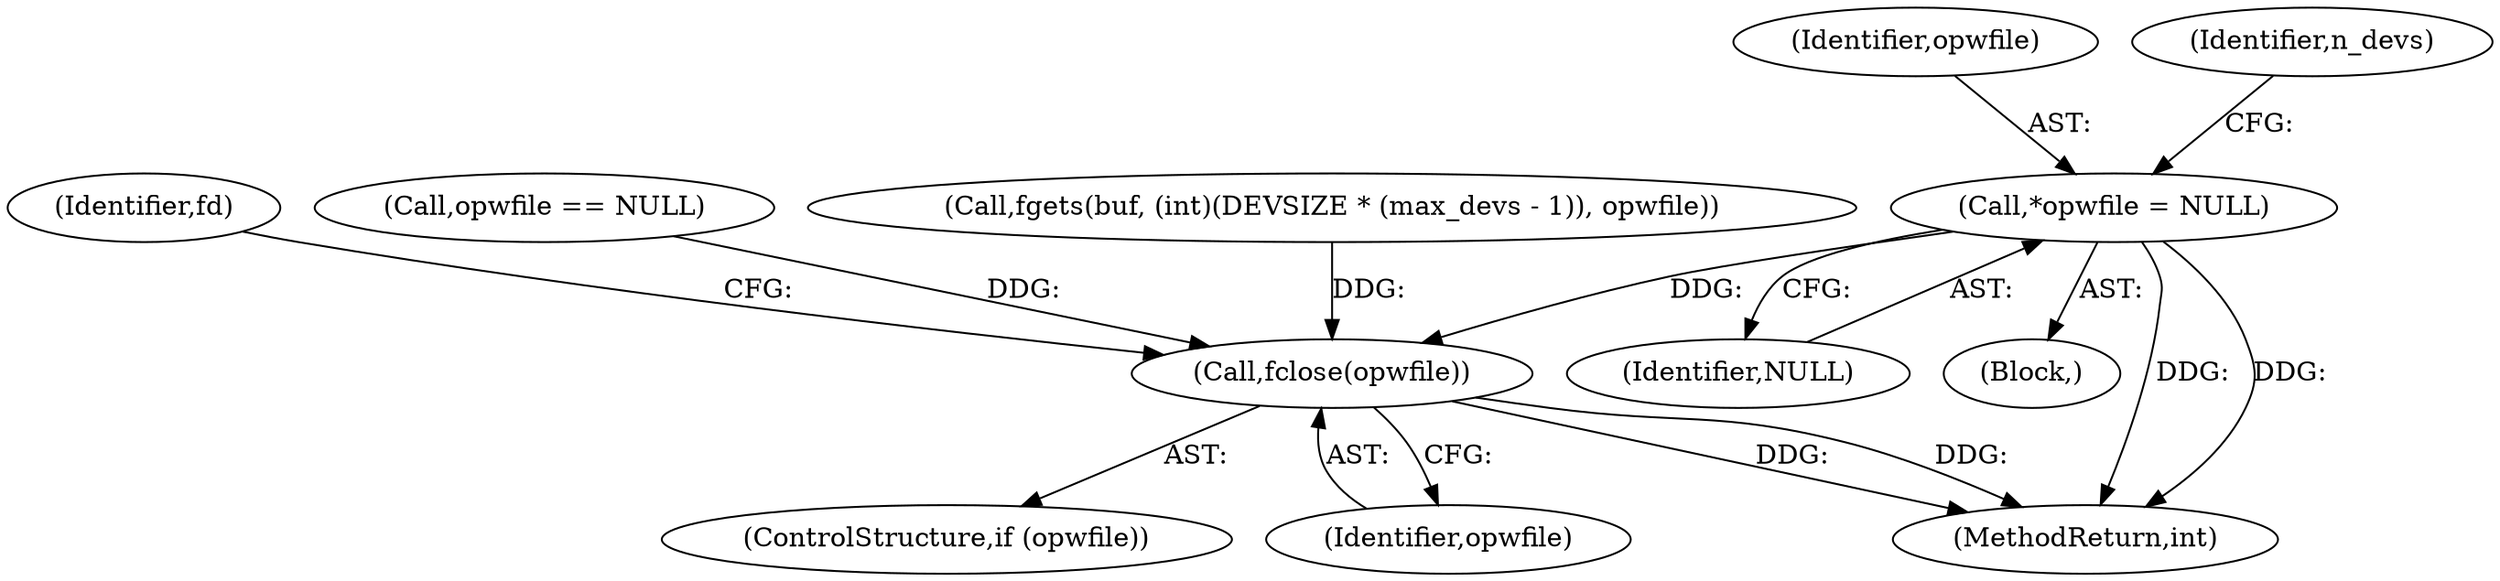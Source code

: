 digraph "0_pam-u2f_18b1914e32b74ff52000f10e97067e841e5fff62_1@pointer" {
"1000136" [label="(Call,*opwfile = NULL)"];
"1000721" [label="(Call,fclose(opwfile))"];
"1000137" [label="(Identifier,opwfile)"];
"1000143" [label="(Identifier,n_devs)"];
"1000111" [label="(Block,)"];
"1000326" [label="(Call,fgets(buf, (int)(DEVSIZE * (max_devs - 1)), opwfile))"];
"1000136" [label="(Call,*opwfile = NULL)"];
"1000721" [label="(Call,fclose(opwfile))"];
"1000725" [label="(Identifier,fd)"];
"1000722" [label="(Identifier,opwfile)"];
"1000732" [label="(MethodReturn,int)"];
"1000719" [label="(ControlStructure,if (opwfile))"];
"1000138" [label="(Identifier,NULL)"];
"1000284" [label="(Call,opwfile == NULL)"];
"1000136" -> "1000111"  [label="AST: "];
"1000136" -> "1000138"  [label="CFG: "];
"1000137" -> "1000136"  [label="AST: "];
"1000138" -> "1000136"  [label="AST: "];
"1000143" -> "1000136"  [label="CFG: "];
"1000136" -> "1000732"  [label="DDG: "];
"1000136" -> "1000732"  [label="DDG: "];
"1000136" -> "1000721"  [label="DDG: "];
"1000721" -> "1000719"  [label="AST: "];
"1000721" -> "1000722"  [label="CFG: "];
"1000722" -> "1000721"  [label="AST: "];
"1000725" -> "1000721"  [label="CFG: "];
"1000721" -> "1000732"  [label="DDG: "];
"1000721" -> "1000732"  [label="DDG: "];
"1000284" -> "1000721"  [label="DDG: "];
"1000326" -> "1000721"  [label="DDG: "];
}
